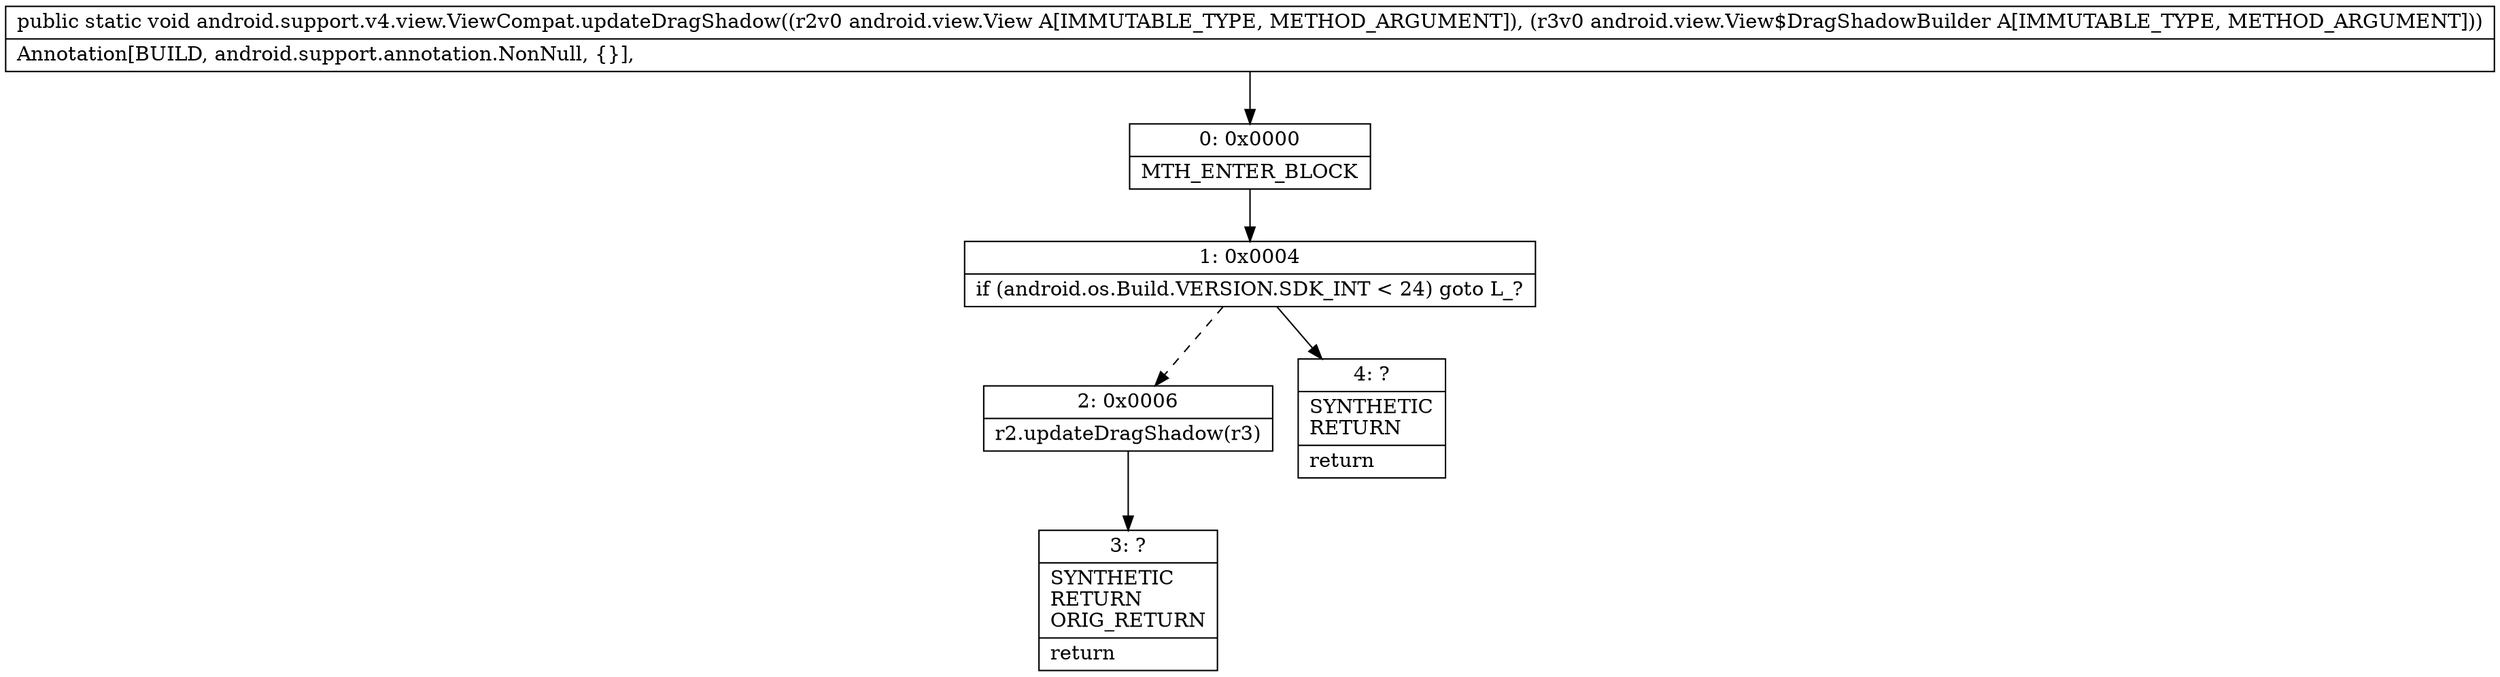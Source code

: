 digraph "CFG forandroid.support.v4.view.ViewCompat.updateDragShadow(Landroid\/view\/View;Landroid\/view\/View$DragShadowBuilder;)V" {
Node_0 [shape=record,label="{0\:\ 0x0000|MTH_ENTER_BLOCK\l}"];
Node_1 [shape=record,label="{1\:\ 0x0004|if (android.os.Build.VERSION.SDK_INT \< 24) goto L_?\l}"];
Node_2 [shape=record,label="{2\:\ 0x0006|r2.updateDragShadow(r3)\l}"];
Node_3 [shape=record,label="{3\:\ ?|SYNTHETIC\lRETURN\lORIG_RETURN\l|return\l}"];
Node_4 [shape=record,label="{4\:\ ?|SYNTHETIC\lRETURN\l|return\l}"];
MethodNode[shape=record,label="{public static void android.support.v4.view.ViewCompat.updateDragShadow((r2v0 android.view.View A[IMMUTABLE_TYPE, METHOD_ARGUMENT]), (r3v0 android.view.View$DragShadowBuilder A[IMMUTABLE_TYPE, METHOD_ARGUMENT]))  | Annotation[BUILD, android.support.annotation.NonNull, \{\}], \l}"];
MethodNode -> Node_0;
Node_0 -> Node_1;
Node_1 -> Node_2[style=dashed];
Node_1 -> Node_4;
Node_2 -> Node_3;
}

